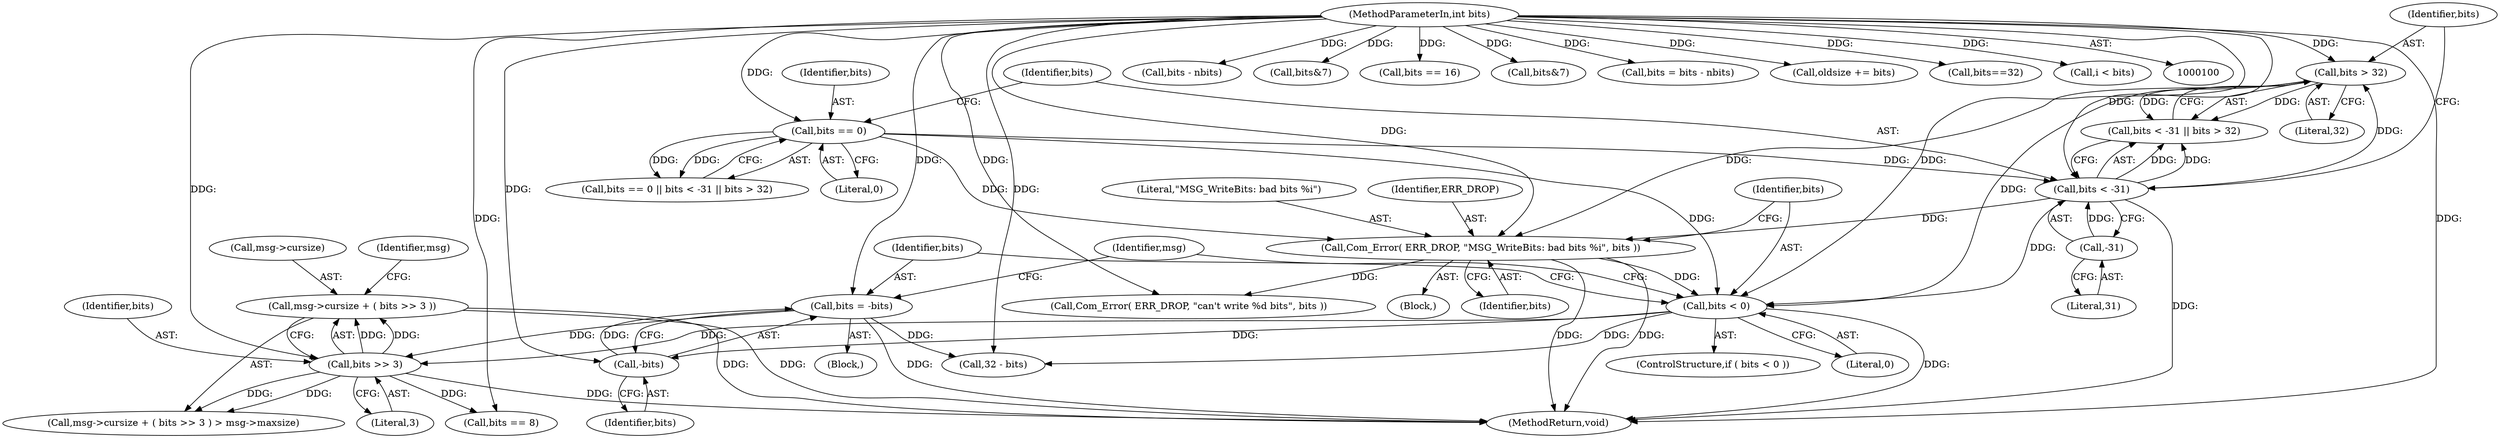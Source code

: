 digraph "0_ioq3_d2b1d124d4055c2fcbe5126863487c52fd58cca1_5@pointer" {
"1000149" [label="(Call,msg->cursize + ( bits >> 3 ))"];
"1000153" [label="(Call,bits >> 3)"];
"1000138" [label="(Call,bits = -bits)"];
"1000140" [label="(Call,-bits)"];
"1000134" [label="(Call,bits < 0)"];
"1000125" [label="(Call,bits > 32)"];
"1000121" [label="(Call,bits < -31)"];
"1000117" [label="(Call,bits == 0)"];
"1000103" [label="(MethodParameterIn,int bits)"];
"1000123" [label="(Call,-31)"];
"1000129" [label="(Call,Com_Error( ERR_DROP, \"MSG_WriteBits: bad bits %i\", bits ))"];
"1000154" [label="(Identifier,bits)"];
"1000128" [label="(Block,)"];
"1000135" [label="(Identifier,bits)"];
"1000260" [label="(Call,32 - bits)"];
"1000148" [label="(Call,msg->cursize + ( bits >> 3 ) > msg->maxsize)"];
"1000138" [label="(Call,bits = -bits)"];
"1000321" [label="(Call,bits - nbits)"];
"1000117" [label="(Call,bits == 0)"];
"1000149" [label="(Call,msg->cursize + ( bits >> 3 ))"];
"1000119" [label="(Literal,0)"];
"1000155" [label="(Literal,3)"];
"1000122" [label="(Identifier,bits)"];
"1000271" [label="(Call,bits&7)"];
"1000139" [label="(Identifier,bits)"];
"1000120" [label="(Call,bits < -31 || bits > 32)"];
"1000192" [label="(Call,bits == 16)"];
"1000140" [label="(Call,-bits)"];
"1000125" [label="(Call,bits > 32)"];
"1000131" [label="(Literal,\"MSG_WriteBits: bad bits %i\")"];
"1000153" [label="(Call,bits >> 3)"];
"1000144" [label="(Identifier,msg)"];
"1000250" [label="(Call,Com_Error( ERR_DROP, \"can't write %d bits\", bits ))"];
"1000150" [label="(Call,msg->cursize)"];
"1000116" [label="(Call,bits == 0 || bits < -31 || bits > 32)"];
"1000137" [label="(Block,)"];
"1000264" [label="(Call,bits&7)"];
"1000127" [label="(Literal,32)"];
"1000118" [label="(Identifier,bits)"];
"1000132" [label="(Identifier,bits)"];
"1000319" [label="(Call,bits = bits - nbits)"];
"1000141" [label="(Identifier,bits)"];
"1000121" [label="(Call,bits < -31)"];
"1000106" [label="(Call,oldsize += bits)"];
"1000123" [label="(Call,-31)"];
"1000133" [label="(ControlStructure,if ( bits < 0 ))"];
"1000103" [label="(MethodParameterIn,int bits)"];
"1000136" [label="(Literal,0)"];
"1000391" [label="(MethodReturn,void)"];
"1000129" [label="(Call,Com_Error( ERR_DROP, \"MSG_WriteBits: bad bits %i\", bits ))"];
"1000167" [label="(Call,bits == 8)"];
"1000157" [label="(Identifier,msg)"];
"1000134" [label="(Call,bits < 0)"];
"1000126" [label="(Identifier,bits)"];
"1000223" [label="(Call,bits==32)"];
"1000124" [label="(Literal,31)"];
"1000130" [label="(Identifier,ERR_DROP)"];
"1000331" [label="(Call,i < bits)"];
"1000149" -> "1000148"  [label="AST: "];
"1000149" -> "1000153"  [label="CFG: "];
"1000150" -> "1000149"  [label="AST: "];
"1000153" -> "1000149"  [label="AST: "];
"1000157" -> "1000149"  [label="CFG: "];
"1000149" -> "1000391"  [label="DDG: "];
"1000149" -> "1000391"  [label="DDG: "];
"1000153" -> "1000149"  [label="DDG: "];
"1000153" -> "1000149"  [label="DDG: "];
"1000153" -> "1000155"  [label="CFG: "];
"1000154" -> "1000153"  [label="AST: "];
"1000155" -> "1000153"  [label="AST: "];
"1000153" -> "1000391"  [label="DDG: "];
"1000153" -> "1000148"  [label="DDG: "];
"1000153" -> "1000148"  [label="DDG: "];
"1000138" -> "1000153"  [label="DDG: "];
"1000134" -> "1000153"  [label="DDG: "];
"1000103" -> "1000153"  [label="DDG: "];
"1000153" -> "1000167"  [label="DDG: "];
"1000138" -> "1000137"  [label="AST: "];
"1000138" -> "1000140"  [label="CFG: "];
"1000139" -> "1000138"  [label="AST: "];
"1000140" -> "1000138"  [label="AST: "];
"1000144" -> "1000138"  [label="CFG: "];
"1000138" -> "1000391"  [label="DDG: "];
"1000140" -> "1000138"  [label="DDG: "];
"1000103" -> "1000138"  [label="DDG: "];
"1000138" -> "1000260"  [label="DDG: "];
"1000140" -> "1000141"  [label="CFG: "];
"1000141" -> "1000140"  [label="AST: "];
"1000134" -> "1000140"  [label="DDG: "];
"1000103" -> "1000140"  [label="DDG: "];
"1000134" -> "1000133"  [label="AST: "];
"1000134" -> "1000136"  [label="CFG: "];
"1000135" -> "1000134"  [label="AST: "];
"1000136" -> "1000134"  [label="AST: "];
"1000139" -> "1000134"  [label="CFG: "];
"1000144" -> "1000134"  [label="CFG: "];
"1000134" -> "1000391"  [label="DDG: "];
"1000125" -> "1000134"  [label="DDG: "];
"1000129" -> "1000134"  [label="DDG: "];
"1000117" -> "1000134"  [label="DDG: "];
"1000121" -> "1000134"  [label="DDG: "];
"1000103" -> "1000134"  [label="DDG: "];
"1000134" -> "1000260"  [label="DDG: "];
"1000125" -> "1000120"  [label="AST: "];
"1000125" -> "1000127"  [label="CFG: "];
"1000126" -> "1000125"  [label="AST: "];
"1000127" -> "1000125"  [label="AST: "];
"1000120" -> "1000125"  [label="CFG: "];
"1000125" -> "1000120"  [label="DDG: "];
"1000125" -> "1000120"  [label="DDG: "];
"1000121" -> "1000125"  [label="DDG: "];
"1000103" -> "1000125"  [label="DDG: "];
"1000125" -> "1000129"  [label="DDG: "];
"1000121" -> "1000120"  [label="AST: "];
"1000121" -> "1000123"  [label="CFG: "];
"1000122" -> "1000121"  [label="AST: "];
"1000123" -> "1000121"  [label="AST: "];
"1000126" -> "1000121"  [label="CFG: "];
"1000120" -> "1000121"  [label="CFG: "];
"1000121" -> "1000391"  [label="DDG: "];
"1000121" -> "1000120"  [label="DDG: "];
"1000121" -> "1000120"  [label="DDG: "];
"1000117" -> "1000121"  [label="DDG: "];
"1000103" -> "1000121"  [label="DDG: "];
"1000123" -> "1000121"  [label="DDG: "];
"1000121" -> "1000129"  [label="DDG: "];
"1000117" -> "1000116"  [label="AST: "];
"1000117" -> "1000119"  [label="CFG: "];
"1000118" -> "1000117"  [label="AST: "];
"1000119" -> "1000117"  [label="AST: "];
"1000122" -> "1000117"  [label="CFG: "];
"1000116" -> "1000117"  [label="CFG: "];
"1000117" -> "1000116"  [label="DDG: "];
"1000117" -> "1000116"  [label="DDG: "];
"1000103" -> "1000117"  [label="DDG: "];
"1000117" -> "1000129"  [label="DDG: "];
"1000103" -> "1000100"  [label="AST: "];
"1000103" -> "1000391"  [label="DDG: "];
"1000103" -> "1000106"  [label="DDG: "];
"1000103" -> "1000129"  [label="DDG: "];
"1000103" -> "1000167"  [label="DDG: "];
"1000103" -> "1000192"  [label="DDG: "];
"1000103" -> "1000223"  [label="DDG: "];
"1000103" -> "1000250"  [label="DDG: "];
"1000103" -> "1000260"  [label="DDG: "];
"1000103" -> "1000264"  [label="DDG: "];
"1000103" -> "1000271"  [label="DDG: "];
"1000103" -> "1000319"  [label="DDG: "];
"1000103" -> "1000321"  [label="DDG: "];
"1000103" -> "1000331"  [label="DDG: "];
"1000123" -> "1000124"  [label="CFG: "];
"1000124" -> "1000123"  [label="AST: "];
"1000129" -> "1000128"  [label="AST: "];
"1000129" -> "1000132"  [label="CFG: "];
"1000130" -> "1000129"  [label="AST: "];
"1000131" -> "1000129"  [label="AST: "];
"1000132" -> "1000129"  [label="AST: "];
"1000135" -> "1000129"  [label="CFG: "];
"1000129" -> "1000391"  [label="DDG: "];
"1000129" -> "1000391"  [label="DDG: "];
"1000129" -> "1000250"  [label="DDG: "];
}
